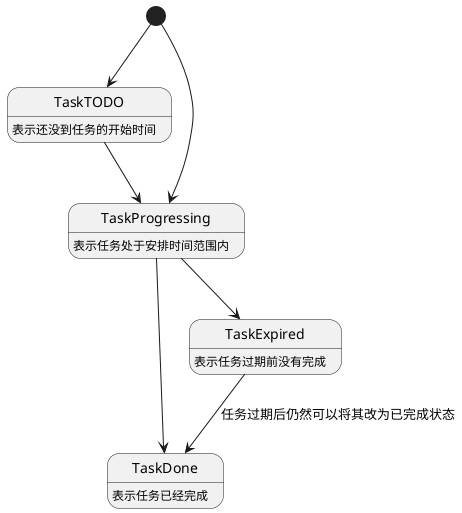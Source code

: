 @startuml

TaskTODO : 表示还没到任务的开始时间
TaskProgressing : 表示任务处于安排时间范围内
TaskDone : 表示任务已经完成
TaskExpired : 表示任务过期前没有完成

[*] --> TaskTODO
[*] --> TaskProgressing
TaskTODO --> TaskProgressing
TaskProgressing --> TaskDone
TaskProgressing --> TaskExpired
TaskExpired --> TaskDone: 任务过期后仍然可以将其改为已完成状态
@enduml